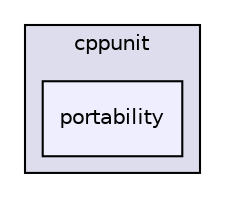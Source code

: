 digraph "portability" {
  compound=true
  node [ fontsize="10", fontname="Helvetica"];
  edge [ labelfontsize="10", labelfontname="Helvetica"];
  subgraph clusterdir_a5e3211bd68405d5945af2cd60218f51 {
    graph [ bgcolor="#ddddee", pencolor="black", label="cppunit" fontname="Helvetica", fontsize="10", URL="dir_a5e3211bd68405d5945af2cd60218f51.html"]
  dir_ba2a4a3a284960cb5e490c57e3886afc [shape=box, label="portability", style="filled", fillcolor="#eeeeff", pencolor="black", URL="dir_ba2a4a3a284960cb5e490c57e3886afc.html"];
  }
}
